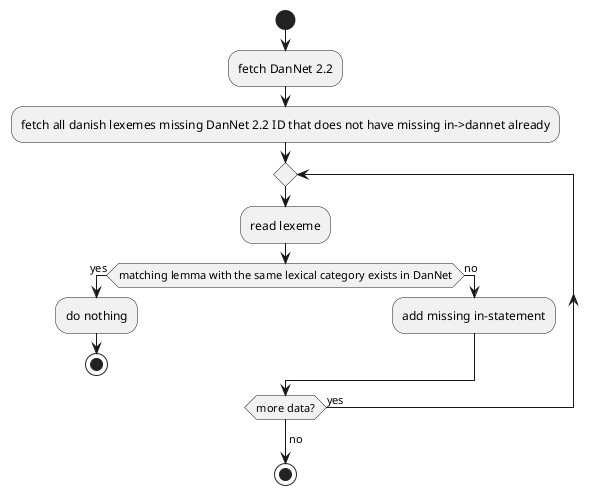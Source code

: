 @startuml
'https://plantuml.com/activity-diagram

start
:fetch DanNet 2.2;
:fetch all danish lexemes missing DanNet 2.2 ID that does not have missing in->dannet already;
repeat
:read lexeme;
if (matching lemma with the same lexical category exists in DanNet) then (yes)
  :do nothing;
  stop
else (no)
  :add missing in-statement;
endif
repeat while (more data?) is (yes)
->no;
stop

@enduml